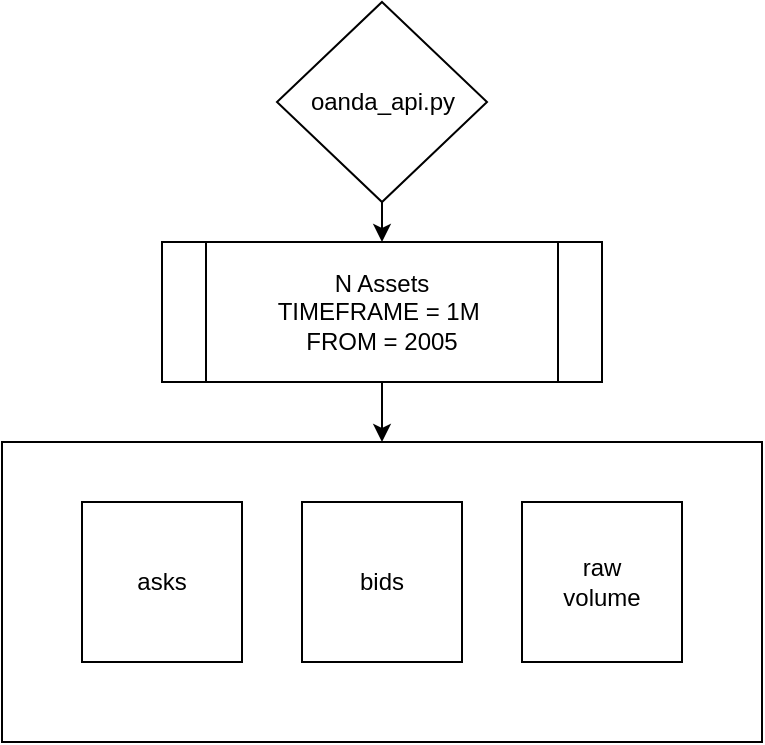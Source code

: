<mxfile>
    <diagram id="RHwBodMtoHnPaDMD2AHn" name="Page-1">
        <mxGraphModel dx="518" dy="771" grid="1" gridSize="10" guides="1" tooltips="1" connect="1" arrows="1" fold="1" page="1" pageScale="1" pageWidth="850" pageHeight="1100" math="0" shadow="0">
            <root>
                <mxCell id="0"/>
                <mxCell id="1" parent="0"/>
                <mxCell id="47" value="&lt;br&gt;&lt;br&gt;&lt;br&gt;&lt;br&gt;&lt;br&gt;&lt;br&gt;&lt;br&gt;&lt;br&gt;" style="rounded=0;whiteSpace=wrap;html=1;" vertex="1" parent="1">
                    <mxGeometry x="210" y="220" width="380" height="150" as="geometry"/>
                </mxCell>
                <mxCell id="2" value="asks" style="whiteSpace=wrap;html=1;aspect=fixed;" parent="1" vertex="1">
                    <mxGeometry x="250" y="250" width="80" height="80" as="geometry"/>
                </mxCell>
                <mxCell id="3" value="bids" style="whiteSpace=wrap;html=1;aspect=fixed;" parent="1" vertex="1">
                    <mxGeometry x="360" y="250" width="80" height="80" as="geometry"/>
                </mxCell>
                <mxCell id="54" style="edgeStyle=none;html=1;exitX=0.5;exitY=1;exitDx=0;exitDy=0;entryX=0.5;entryY=0;entryDx=0;entryDy=0;" edge="1" parent="1" source="7" target="47">
                    <mxGeometry relative="1" as="geometry"/>
                </mxCell>
                <mxCell id="7" value="N Assets&lt;br&gt;TIMEFRAME = 1M&amp;nbsp;&lt;br&gt;FROM = 2005&lt;br&gt;" style="shape=process;whiteSpace=wrap;html=1;backgroundOutline=1;" parent="1" vertex="1">
                    <mxGeometry x="290" y="120" width="220" height="70" as="geometry"/>
                </mxCell>
                <mxCell id="44" value="raw&lt;br&gt;volume" style="whiteSpace=wrap;html=1;aspect=fixed;" parent="1" vertex="1">
                    <mxGeometry x="470" y="250" width="80" height="80" as="geometry"/>
                </mxCell>
                <mxCell id="53" style="edgeStyle=none;html=1;exitX=0.5;exitY=1;exitDx=0;exitDy=0;" edge="1" parent="1" source="52" target="7">
                    <mxGeometry relative="1" as="geometry"/>
                </mxCell>
                <mxCell id="52" value="oanda_api.py" style="rhombus;whiteSpace=wrap;html=1;" vertex="1" parent="1">
                    <mxGeometry x="347.5" width="105" height="100" as="geometry"/>
                </mxCell>
            </root>
        </mxGraphModel>
    </diagram>
</mxfile>